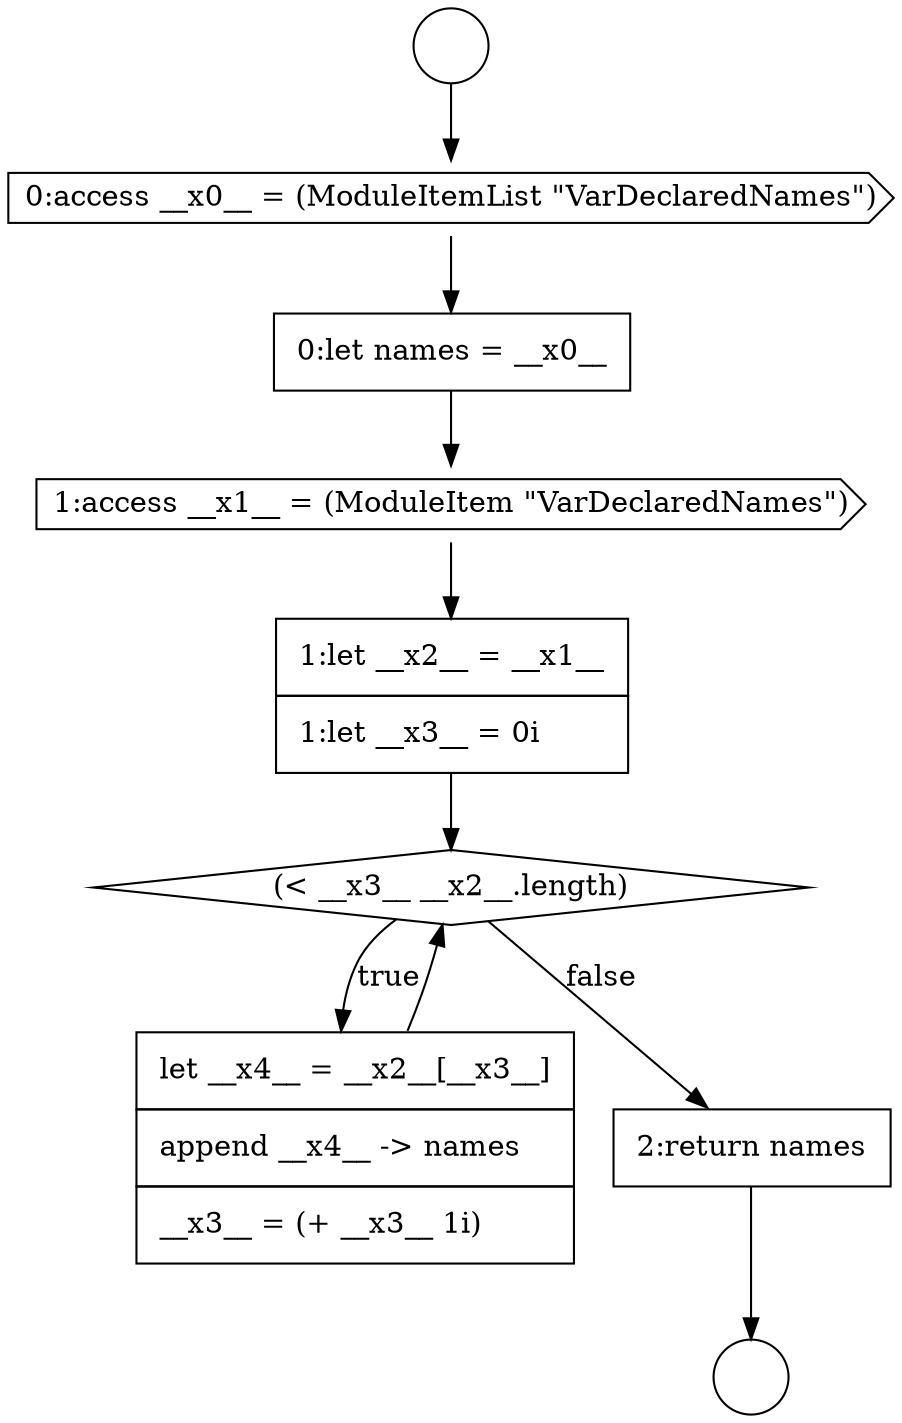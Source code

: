 digraph {
  node9886 [shape=none, margin=0, label=<<font color="black">
    <table border="0" cellborder="1" cellspacing="0" cellpadding="10">
      <tr><td align="left">0:let names = __x0__</td></tr>
    </table>
  </font>> color="black" fillcolor="white" style=filled]
  node9885 [shape=cds, label=<<font color="black">0:access __x0__ = (ModuleItemList &quot;VarDeclaredNames&quot;)</font>> color="black" fillcolor="white" style=filled]
  node9889 [shape=diamond, label=<<font color="black">(&lt; __x3__ __x2__.length)</font>> color="black" fillcolor="white" style=filled]
  node9890 [shape=none, margin=0, label=<<font color="black">
    <table border="0" cellborder="1" cellspacing="0" cellpadding="10">
      <tr><td align="left">let __x4__ = __x2__[__x3__]</td></tr>
      <tr><td align="left">append __x4__ -&gt; names</td></tr>
      <tr><td align="left">__x3__ = (+ __x3__ 1i)</td></tr>
    </table>
  </font>> color="black" fillcolor="white" style=filled]
  node9888 [shape=none, margin=0, label=<<font color="black">
    <table border="0" cellborder="1" cellspacing="0" cellpadding="10">
      <tr><td align="left">1:let __x2__ = __x1__</td></tr>
      <tr><td align="left">1:let __x3__ = 0i</td></tr>
    </table>
  </font>> color="black" fillcolor="white" style=filled]
  node9884 [shape=circle label=" " color="black" fillcolor="white" style=filled]
  node9891 [shape=none, margin=0, label=<<font color="black">
    <table border="0" cellborder="1" cellspacing="0" cellpadding="10">
      <tr><td align="left">2:return names</td></tr>
    </table>
  </font>> color="black" fillcolor="white" style=filled]
  node9887 [shape=cds, label=<<font color="black">1:access __x1__ = (ModuleItem &quot;VarDeclaredNames&quot;)</font>> color="black" fillcolor="white" style=filled]
  node9883 [shape=circle label=" " color="black" fillcolor="white" style=filled]
  node9886 -> node9887 [ color="black"]
  node9885 -> node9886 [ color="black"]
  node9883 -> node9885 [ color="black"]
  node9891 -> node9884 [ color="black"]
  node9887 -> node9888 [ color="black"]
  node9889 -> node9890 [label=<<font color="black">true</font>> color="black"]
  node9889 -> node9891 [label=<<font color="black">false</font>> color="black"]
  node9888 -> node9889 [ color="black"]
  node9890 -> node9889 [ color="black"]
}
